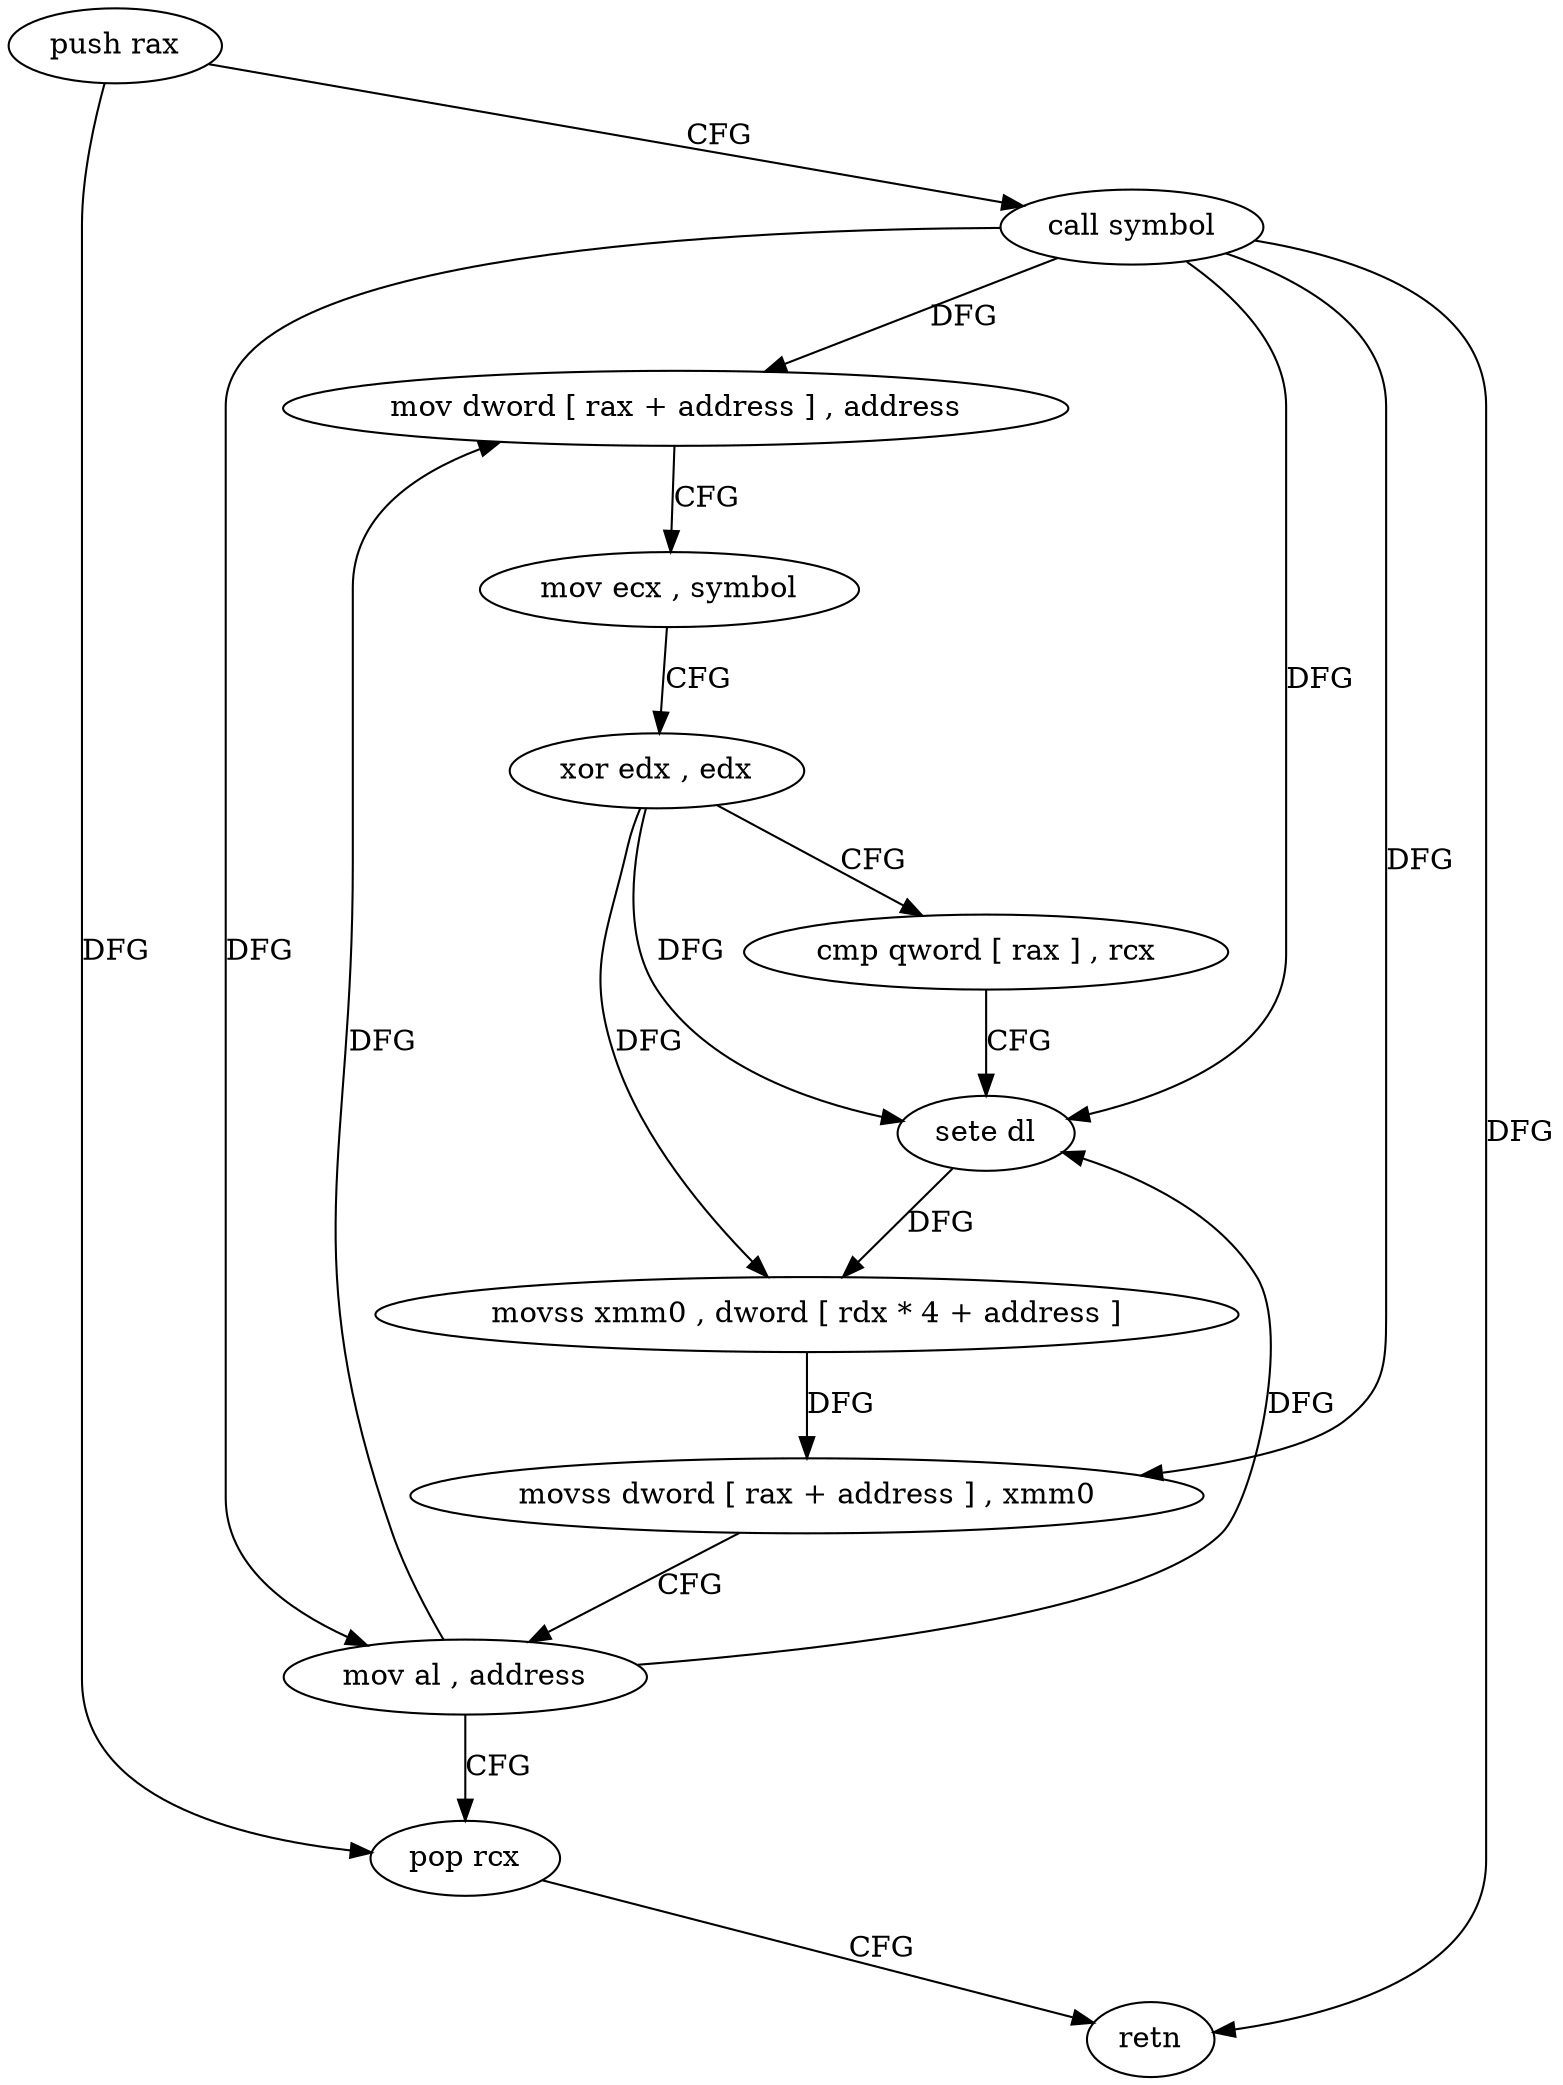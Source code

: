 digraph "func" {
"4241424" [label = "push rax" ]
"4241425" [label = "call symbol" ]
"4241430" [label = "mov dword [ rax + address ] , address" ]
"4241437" [label = "mov ecx , symbol" ]
"4241442" [label = "xor edx , edx" ]
"4241444" [label = "cmp qword [ rax ] , rcx" ]
"4241447" [label = "sete dl" ]
"4241450" [label = "movss xmm0 , dword [ rdx * 4 + address ]" ]
"4241459" [label = "movss dword [ rax + address ] , xmm0" ]
"4241464" [label = "mov al , address" ]
"4241466" [label = "pop rcx" ]
"4241467" [label = "retn" ]
"4241424" -> "4241425" [ label = "CFG" ]
"4241424" -> "4241466" [ label = "DFG" ]
"4241425" -> "4241430" [ label = "DFG" ]
"4241425" -> "4241447" [ label = "DFG" ]
"4241425" -> "4241459" [ label = "DFG" ]
"4241425" -> "4241464" [ label = "DFG" ]
"4241425" -> "4241467" [ label = "DFG" ]
"4241430" -> "4241437" [ label = "CFG" ]
"4241437" -> "4241442" [ label = "CFG" ]
"4241442" -> "4241444" [ label = "CFG" ]
"4241442" -> "4241447" [ label = "DFG" ]
"4241442" -> "4241450" [ label = "DFG" ]
"4241444" -> "4241447" [ label = "CFG" ]
"4241447" -> "4241450" [ label = "DFG" ]
"4241450" -> "4241459" [ label = "DFG" ]
"4241459" -> "4241464" [ label = "CFG" ]
"4241464" -> "4241466" [ label = "CFG" ]
"4241464" -> "4241430" [ label = "DFG" ]
"4241464" -> "4241447" [ label = "DFG" ]
"4241466" -> "4241467" [ label = "CFG" ]
}
